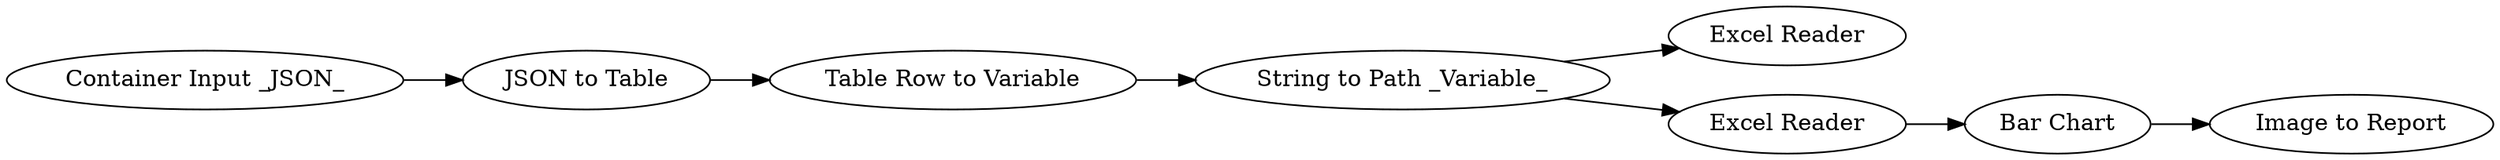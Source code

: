 digraph {
	7 -> 5
	3 -> 7
	8 -> 9
	4 -> 8
	7 -> 4
	1 -> 2
	2 -> 3
	5 [label="Excel Reader"]
	1 [label="Container Input _JSON_"]
	7 [label="String to Path _Variable_"]
	9 [label="Image to Report"]
	4 [label="Excel Reader"]
	8 [label="Bar Chart"]
	3 [label="Table Row to Variable"]
	2 [label="JSON to Table"]
	rankdir=LR
}
